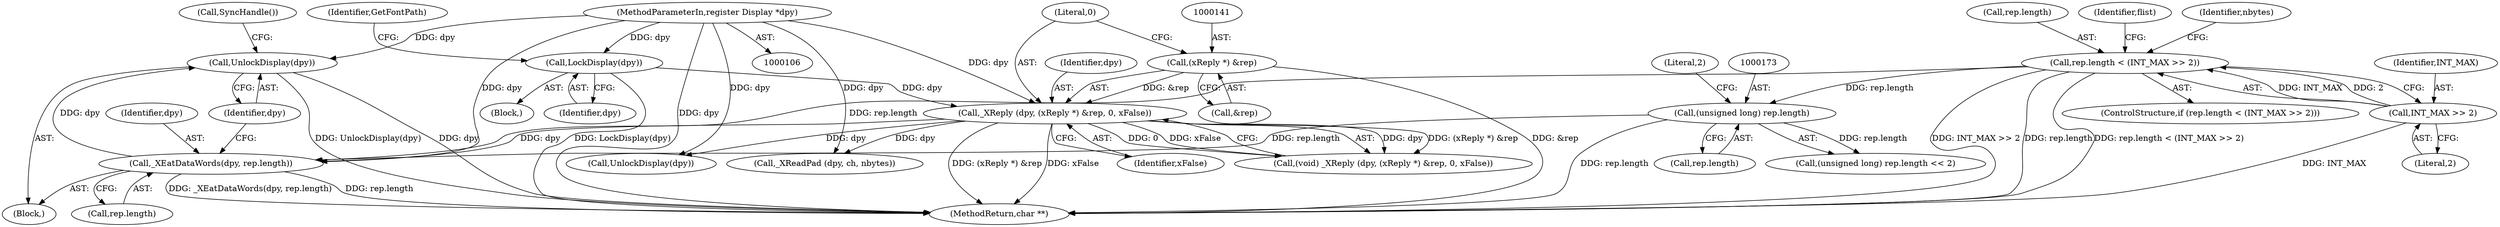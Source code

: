 digraph "0_libx11_dbf72805fd9d7b1846fe9a11b46f3994bfc27fea@pointer" {
"1000200" [label="(Call,UnlockDisplay(dpy))"];
"1000195" [label="(Call,_XEatDataWords(dpy, rep.length))"];
"1000138" [label="(Call,_XReply (dpy, (xReply *) &rep, 0, xFalse))"];
"1000131" [label="(Call,LockDisplay(dpy))"];
"1000107" [label="(MethodParameterIn,register Display *dpy)"];
"1000140" [label="(Call,(xReply *) &rep)"];
"1000161" [label="(Call,rep.length < (INT_MAX >> 2))"];
"1000165" [label="(Call,INT_MAX >> 2)"];
"1000172" [label="(Call,(unsigned long) rep.length)"];
"1000190" [label="(Block,)"];
"1000161" [label="(Call,rep.length < (INT_MAX >> 2))"];
"1000177" [label="(Literal,2)"];
"1000200" [label="(Call,UnlockDisplay(dpy))"];
"1000134" [label="(Identifier,GetFontPath)"];
"1000195" [label="(Call,_XEatDataWords(dpy, rep.length))"];
"1000166" [label="(Identifier,INT_MAX)"];
"1000174" [label="(Call,rep.length)"];
"1000140" [label="(Call,(xReply *) &rep)"];
"1000142" [label="(Call,&rep)"];
"1000162" [label="(Call,rep.length)"];
"1000187" [label="(Identifier,flist)"];
"1000145" [label="(Identifier,xFalse)"];
"1000171" [label="(Call,(unsigned long) rep.length << 2)"];
"1000138" [label="(Call,_XReply (dpy, (xReply *) &rep, 0, xFalse))"];
"1000197" [label="(Call,rep.length)"];
"1000144" [label="(Literal,0)"];
"1000201" [label="(Identifier,dpy)"];
"1000107" [label="(MethodParameterIn,register Display *dpy)"];
"1000170" [label="(Identifier,nbytes)"];
"1000139" [label="(Identifier,dpy)"];
"1000196" [label="(Identifier,dpy)"];
"1000271" [label="(Call,UnlockDisplay(dpy))"];
"1000276" [label="(MethodReturn,char **)"];
"1000109" [label="(Block,)"];
"1000132" [label="(Identifier,dpy)"];
"1000172" [label="(Call,(unsigned long) rep.length)"];
"1000160" [label="(ControlStructure,if (rep.length < (INT_MAX >> 2)))"];
"1000202" [label="(Call,SyncHandle())"];
"1000131" [label="(Call,LockDisplay(dpy))"];
"1000167" [label="(Literal,2)"];
"1000207" [label="(Call,_XReadPad (dpy, ch, nbytes))"];
"1000165" [label="(Call,INT_MAX >> 2)"];
"1000136" [label="(Call,(void) _XReply (dpy, (xReply *) &rep, 0, xFalse))"];
"1000200" -> "1000190"  [label="AST: "];
"1000200" -> "1000201"  [label="CFG: "];
"1000201" -> "1000200"  [label="AST: "];
"1000202" -> "1000200"  [label="CFG: "];
"1000200" -> "1000276"  [label="DDG: dpy"];
"1000200" -> "1000276"  [label="DDG: UnlockDisplay(dpy)"];
"1000195" -> "1000200"  [label="DDG: dpy"];
"1000107" -> "1000200"  [label="DDG: dpy"];
"1000195" -> "1000190"  [label="AST: "];
"1000195" -> "1000197"  [label="CFG: "];
"1000196" -> "1000195"  [label="AST: "];
"1000197" -> "1000195"  [label="AST: "];
"1000201" -> "1000195"  [label="CFG: "];
"1000195" -> "1000276"  [label="DDG: _XEatDataWords(dpy, rep.length)"];
"1000195" -> "1000276"  [label="DDG: rep.length"];
"1000138" -> "1000195"  [label="DDG: dpy"];
"1000107" -> "1000195"  [label="DDG: dpy"];
"1000161" -> "1000195"  [label="DDG: rep.length"];
"1000172" -> "1000195"  [label="DDG: rep.length"];
"1000138" -> "1000136"  [label="AST: "];
"1000138" -> "1000145"  [label="CFG: "];
"1000139" -> "1000138"  [label="AST: "];
"1000140" -> "1000138"  [label="AST: "];
"1000144" -> "1000138"  [label="AST: "];
"1000145" -> "1000138"  [label="AST: "];
"1000136" -> "1000138"  [label="CFG: "];
"1000138" -> "1000276"  [label="DDG: (xReply *) &rep"];
"1000138" -> "1000276"  [label="DDG: xFalse"];
"1000138" -> "1000136"  [label="DDG: dpy"];
"1000138" -> "1000136"  [label="DDG: (xReply *) &rep"];
"1000138" -> "1000136"  [label="DDG: 0"];
"1000138" -> "1000136"  [label="DDG: xFalse"];
"1000131" -> "1000138"  [label="DDG: dpy"];
"1000107" -> "1000138"  [label="DDG: dpy"];
"1000140" -> "1000138"  [label="DDG: &rep"];
"1000138" -> "1000207"  [label="DDG: dpy"];
"1000138" -> "1000271"  [label="DDG: dpy"];
"1000131" -> "1000109"  [label="AST: "];
"1000131" -> "1000132"  [label="CFG: "];
"1000132" -> "1000131"  [label="AST: "];
"1000134" -> "1000131"  [label="CFG: "];
"1000131" -> "1000276"  [label="DDG: LockDisplay(dpy)"];
"1000107" -> "1000131"  [label="DDG: dpy"];
"1000107" -> "1000106"  [label="AST: "];
"1000107" -> "1000276"  [label="DDG: dpy"];
"1000107" -> "1000207"  [label="DDG: dpy"];
"1000107" -> "1000271"  [label="DDG: dpy"];
"1000140" -> "1000142"  [label="CFG: "];
"1000141" -> "1000140"  [label="AST: "];
"1000142" -> "1000140"  [label="AST: "];
"1000144" -> "1000140"  [label="CFG: "];
"1000140" -> "1000276"  [label="DDG: &rep"];
"1000161" -> "1000160"  [label="AST: "];
"1000161" -> "1000165"  [label="CFG: "];
"1000162" -> "1000161"  [label="AST: "];
"1000165" -> "1000161"  [label="AST: "];
"1000170" -> "1000161"  [label="CFG: "];
"1000187" -> "1000161"  [label="CFG: "];
"1000161" -> "1000276"  [label="DDG: rep.length"];
"1000161" -> "1000276"  [label="DDG: rep.length < (INT_MAX >> 2)"];
"1000161" -> "1000276"  [label="DDG: INT_MAX >> 2"];
"1000165" -> "1000161"  [label="DDG: INT_MAX"];
"1000165" -> "1000161"  [label="DDG: 2"];
"1000161" -> "1000172"  [label="DDG: rep.length"];
"1000165" -> "1000167"  [label="CFG: "];
"1000166" -> "1000165"  [label="AST: "];
"1000167" -> "1000165"  [label="AST: "];
"1000165" -> "1000276"  [label="DDG: INT_MAX"];
"1000172" -> "1000171"  [label="AST: "];
"1000172" -> "1000174"  [label="CFG: "];
"1000173" -> "1000172"  [label="AST: "];
"1000174" -> "1000172"  [label="AST: "];
"1000177" -> "1000172"  [label="CFG: "];
"1000172" -> "1000276"  [label="DDG: rep.length"];
"1000172" -> "1000171"  [label="DDG: rep.length"];
}

